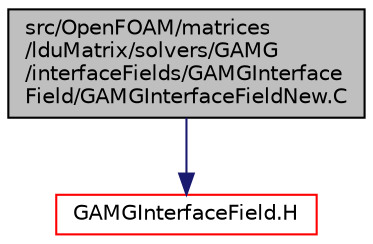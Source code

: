digraph "src/OpenFOAM/matrices/lduMatrix/solvers/GAMG/interfaceFields/GAMGInterfaceField/GAMGInterfaceFieldNew.C"
{
  bgcolor="transparent";
  edge [fontname="Helvetica",fontsize="10",labelfontname="Helvetica",labelfontsize="10"];
  node [fontname="Helvetica",fontsize="10",shape=record];
  Node1 [label="src/OpenFOAM/matrices\l/lduMatrix/solvers/GAMG\l/interfaceFields/GAMGInterface\lField/GAMGInterfaceFieldNew.C",height=0.2,width=0.4,color="black", fillcolor="grey75", style="filled", fontcolor="black"];
  Node1 -> Node2 [color="midnightblue",fontsize="10",style="solid",fontname="Helvetica"];
  Node2 [label="GAMGInterfaceField.H",height=0.2,width=0.4,color="red",URL="$a08381.html"];
}

